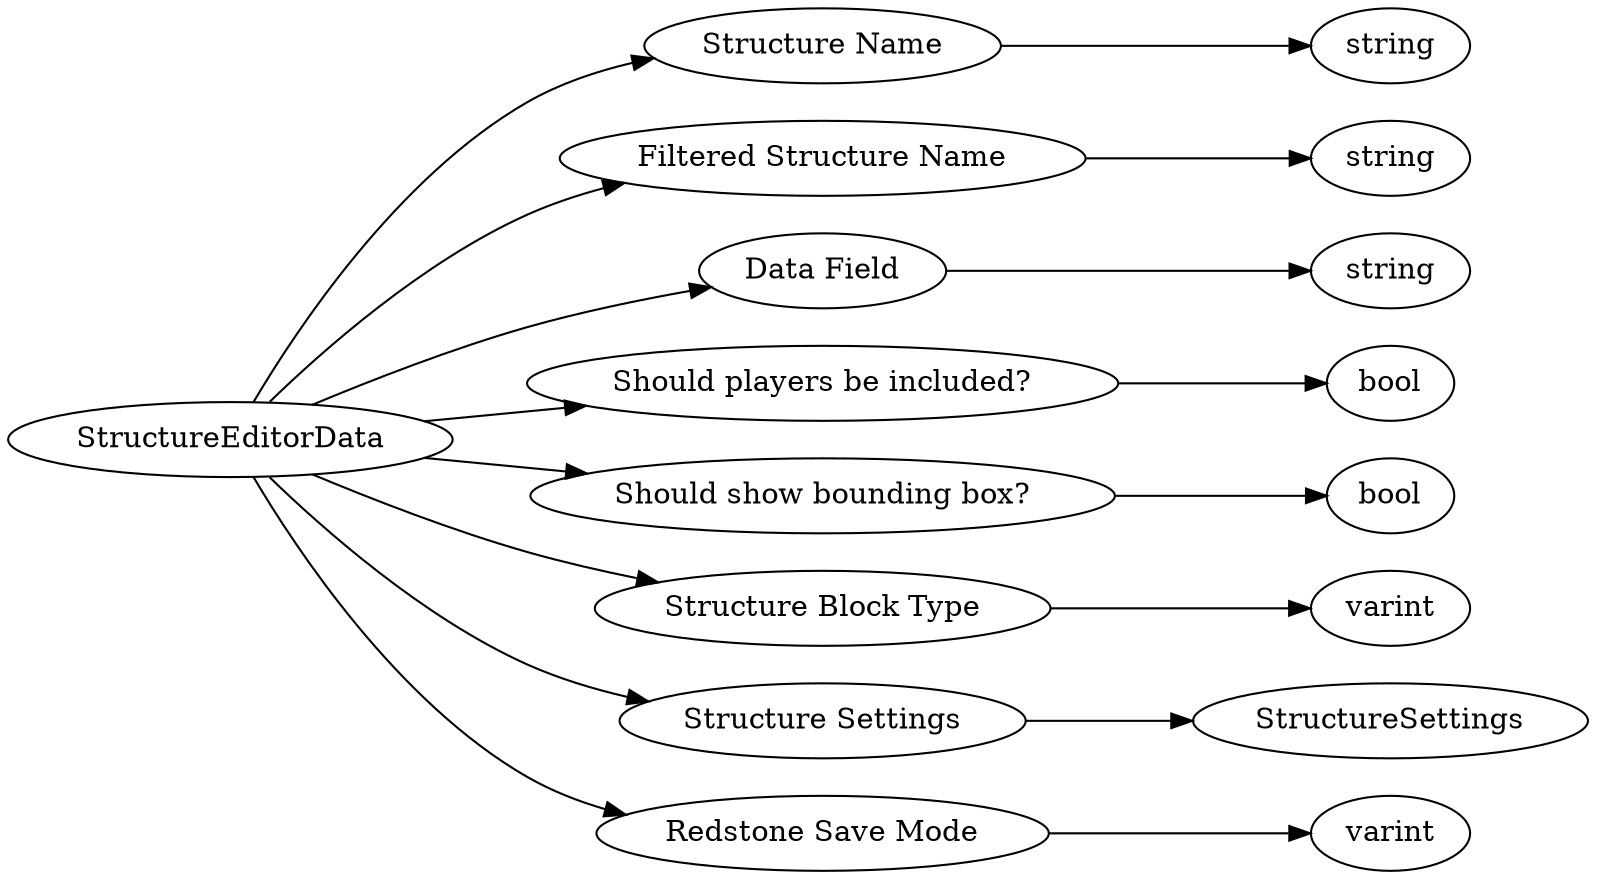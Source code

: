 digraph "StructureEditorData" {
rankdir = LR
4
4 -> 5
5 -> 6
4 -> 7
7 -> 8
4 -> 9
9 -> 10
4 -> 11
11 -> 12
4 -> 13
13 -> 14
4 -> 15
15 -> 16
4 -> 17
17 -> 47
4 -> 48
48 -> 49

4 [label="StructureEditorData",comment="name: \"StructureEditorData\", typeName: \"\", id: 4, branchId: 0, recurseId: -1, attributes: 0, notes: \"\""];
5 [label="Structure Name",comment="name: \"Structure Name\", typeName: \"\", id: 5, branchId: 0, recurseId: -1, attributes: 0, notes: \"\""];
6 [label="string",comment="name: \"string\", typeName: \"\", id: 6, branchId: 0, recurseId: -1, attributes: 512, notes: \"\""];
7 [label="Filtered Structure Name",comment="name: \"Filtered Structure Name\", typeName: \"\", id: 7, branchId: 0, recurseId: -1, attributes: 0, notes: \"\""];
8 [label="string",comment="name: \"string\", typeName: \"\", id: 8, branchId: 0, recurseId: -1, attributes: 512, notes: \"\""];
9 [label="Data Field",comment="name: \"Data Field\", typeName: \"\", id: 9, branchId: 0, recurseId: -1, attributes: 0, notes: \"Used for structure blocks in data mode.\""];
10 [label="string",comment="name: \"string\", typeName: \"\", id: 10, branchId: 0, recurseId: -1, attributes: 512, notes: \"\""];
11 [label="Should players be included?",comment="name: \"Should players be included?\", typeName: \"\", id: 11, branchId: 0, recurseId: -1, attributes: 0, notes: \"\""];
12 [label="bool",comment="name: \"bool\", typeName: \"\", id: 12, branchId: 0, recurseId: -1, attributes: 512, notes: \"\""];
13 [label="Should show bounding box?",comment="name: \"Should show bounding box?\", typeName: \"\", id: 13, branchId: 0, recurseId: -1, attributes: 0, notes: \"\""];
14 [label="bool",comment="name: \"bool\", typeName: \"\", id: 14, branchId: 0, recurseId: -1, attributes: 512, notes: \"\""];
15 [label="Structure Block Type",comment="name: \"Structure Block Type\", typeName: \"\", id: 15, branchId: 0, recurseId: -1, attributes: 0, notes: \"\""];
16 [label="varint",comment="name: \"varint\", typeName: \"\", id: 16, branchId: 0, recurseId: -1, attributes: 512, notes: \"\""];
17 [label="Structure Settings",comment="name: \"Structure Settings\", typeName: \"StructureSettings\", id: 17, branchId: 0, recurseId: -1, attributes: 256, notes: \"\""];
47 [label="StructureSettings",comment="name: \"StructureSettings\", typeName: \"\", id: 47, branchId: 0, recurseId: -1, attributes: 512, notes: \"\""];
48 [label="Redstone Save Mode",comment="name: \"Redstone Save Mode\", typeName: \"\", id: 48, branchId: 0, recurseId: -1, attributes: 0, notes: \"\""];
49 [label="varint",comment="name: \"varint\", typeName: \"\", id: 49, branchId: 0, recurseId: -1, attributes: 512, notes: \"\""];
{ rank = max;6;8;10;12;14;16;47;49}

}
